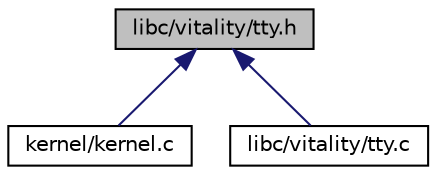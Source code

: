 digraph "libc/vitality/tty.h"
{
  edge [fontname="Helvetica",fontsize="10",labelfontname="Helvetica",labelfontsize="10"];
  node [fontname="Helvetica",fontsize="10",shape=record];
  Node1 [label="libc/vitality/tty.h",height=0.2,width=0.4,color="black", fillcolor="grey75", style="filled", fontcolor="black"];
  Node1 -> Node2 [dir="back",color="midnightblue",fontsize="10",style="solid"];
  Node2 [label="kernel/kernel.c",height=0.2,width=0.4,color="black", fillcolor="white", style="filled",URL="$a00014.html"];
  Node1 -> Node3 [dir="back",color="midnightblue",fontsize="10",style="solid"];
  Node3 [label="libc/vitality/tty.c",height=0.2,width=0.4,color="black", fillcolor="white", style="filled",URL="$a00041.html"];
}
